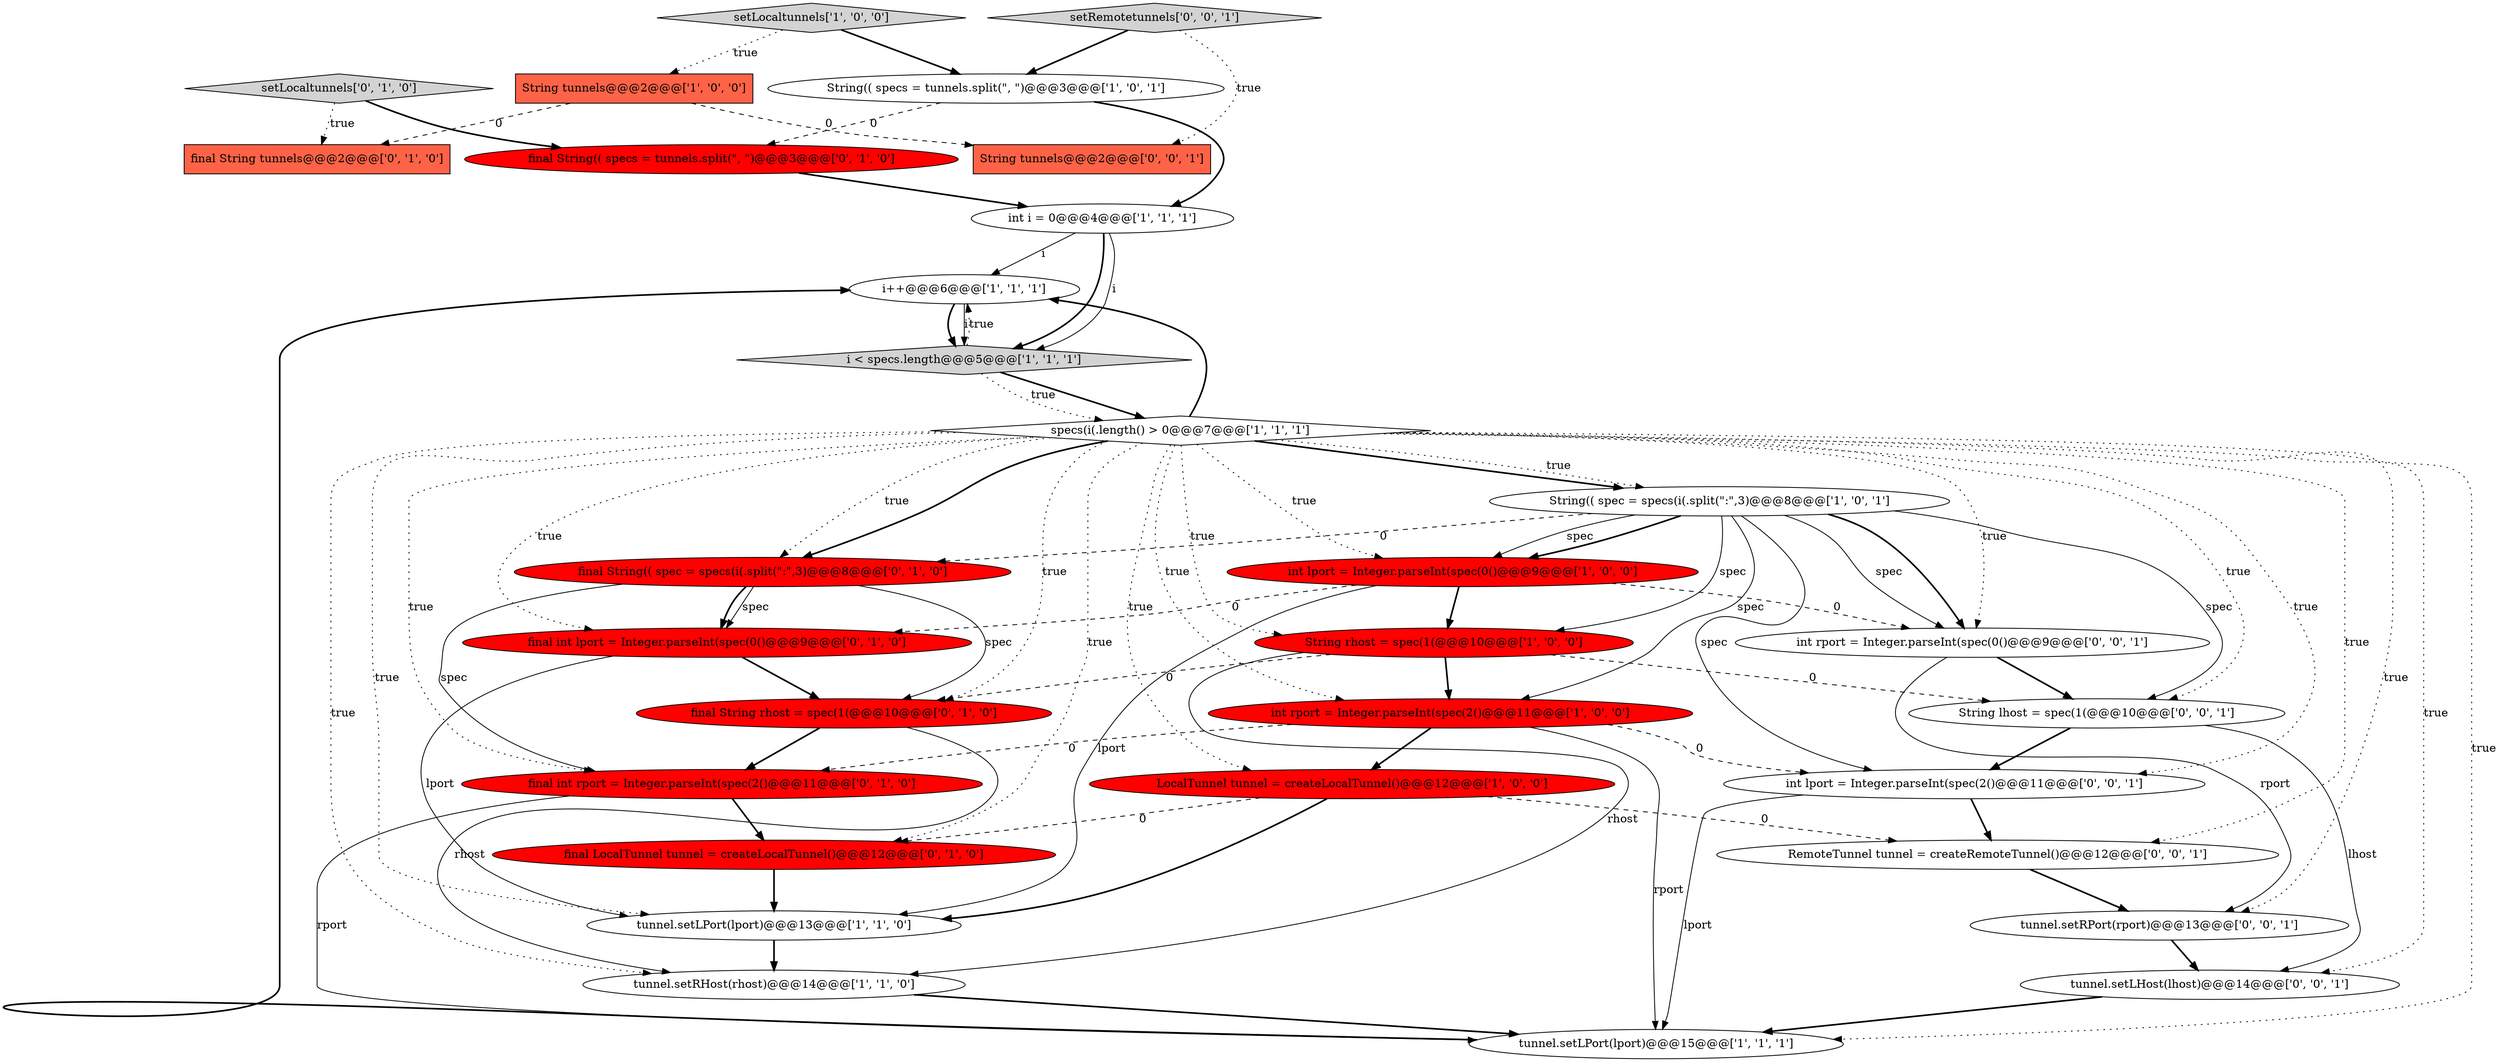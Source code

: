 digraph {
22 [style = filled, label = "setLocaltunnels['0', '1', '0']", fillcolor = lightgray, shape = diamond image = "AAA0AAABBB2BBB"];
17 [style = filled, label = "final String tunnels@@@2@@@['0', '1', '0']", fillcolor = tomato, shape = box image = "AAA1AAABBB2BBB"];
4 [style = filled, label = "tunnel.setLPort(lport)@@@13@@@['1', '1', '0']", fillcolor = white, shape = ellipse image = "AAA0AAABBB1BBB"];
20 [style = filled, label = "final String rhost = spec(1(@@@10@@@['0', '1', '0']", fillcolor = red, shape = ellipse image = "AAA1AAABBB2BBB"];
9 [style = filled, label = "String rhost = spec(1(@@@10@@@['1', '0', '0']", fillcolor = red, shape = ellipse image = "AAA1AAABBB1BBB"];
18 [style = filled, label = "final String(( specs = tunnels.split(\", \")@@@3@@@['0', '1', '0']", fillcolor = red, shape = ellipse image = "AAA1AAABBB2BBB"];
1 [style = filled, label = "tunnel.setRHost(rhost)@@@14@@@['1', '1', '0']", fillcolor = white, shape = ellipse image = "AAA0AAABBB1BBB"];
16 [style = filled, label = "final int lport = Integer.parseInt(spec(0()@@@9@@@['0', '1', '0']", fillcolor = red, shape = ellipse image = "AAA1AAABBB2BBB"];
6 [style = filled, label = "tunnel.setLPort(lport)@@@15@@@['1', '1', '1']", fillcolor = white, shape = ellipse image = "AAA0AAABBB1BBB"];
5 [style = filled, label = "String(( spec = specs(i(.split(\":\",3)@@@8@@@['1', '0', '1']", fillcolor = white, shape = ellipse image = "AAA0AAABBB1BBB"];
3 [style = filled, label = "i++@@@6@@@['1', '1', '1']", fillcolor = white, shape = ellipse image = "AAA0AAABBB1BBB"];
25 [style = filled, label = "RemoteTunnel tunnel = createRemoteTunnel()@@@12@@@['0', '0', '1']", fillcolor = white, shape = ellipse image = "AAA0AAABBB3BBB"];
23 [style = filled, label = "tunnel.setRPort(rport)@@@13@@@['0', '0', '1']", fillcolor = white, shape = ellipse image = "AAA0AAABBB3BBB"];
10 [style = filled, label = "String(( specs = tunnels.split(\", \")@@@3@@@['1', '0', '1']", fillcolor = white, shape = ellipse image = "AAA0AAABBB1BBB"];
28 [style = filled, label = "String tunnels@@@2@@@['0', '0', '1']", fillcolor = tomato, shape = box image = "AAA0AAABBB3BBB"];
14 [style = filled, label = "setLocaltunnels['1', '0', '0']", fillcolor = lightgray, shape = diamond image = "AAA0AAABBB1BBB"];
11 [style = filled, label = "LocalTunnel tunnel = createLocalTunnel()@@@12@@@['1', '0', '0']", fillcolor = red, shape = ellipse image = "AAA1AAABBB1BBB"];
0 [style = filled, label = "i < specs.length@@@5@@@['1', '1', '1']", fillcolor = lightgray, shape = diamond image = "AAA0AAABBB1BBB"];
29 [style = filled, label = "int rport = Integer.parseInt(spec(0()@@@9@@@['0', '0', '1']", fillcolor = white, shape = ellipse image = "AAA0AAABBB3BBB"];
8 [style = filled, label = "specs(i(.length() > 0@@@7@@@['1', '1', '1']", fillcolor = white, shape = diamond image = "AAA0AAABBB1BBB"];
30 [style = filled, label = "tunnel.setLHost(lhost)@@@14@@@['0', '0', '1']", fillcolor = white, shape = ellipse image = "AAA0AAABBB3BBB"];
15 [style = filled, label = "final LocalTunnel tunnel = createLocalTunnel()@@@12@@@['0', '1', '0']", fillcolor = red, shape = ellipse image = "AAA1AAABBB2BBB"];
21 [style = filled, label = "final int rport = Integer.parseInt(spec(2()@@@11@@@['0', '1', '0']", fillcolor = red, shape = ellipse image = "AAA1AAABBB2BBB"];
2 [style = filled, label = "int i = 0@@@4@@@['1', '1', '1']", fillcolor = white, shape = ellipse image = "AAA0AAABBB1BBB"];
19 [style = filled, label = "final String(( spec = specs(i(.split(\":\",3)@@@8@@@['0', '1', '0']", fillcolor = red, shape = ellipse image = "AAA1AAABBB2BBB"];
24 [style = filled, label = "String lhost = spec(1(@@@10@@@['0', '0', '1']", fillcolor = white, shape = ellipse image = "AAA0AAABBB3BBB"];
12 [style = filled, label = "int lport = Integer.parseInt(spec(0()@@@9@@@['1', '0', '0']", fillcolor = red, shape = ellipse image = "AAA1AAABBB1BBB"];
26 [style = filled, label = "setRemotetunnels['0', '0', '1']", fillcolor = lightgray, shape = diamond image = "AAA0AAABBB3BBB"];
27 [style = filled, label = "int lport = Integer.parseInt(spec(2()@@@11@@@['0', '0', '1']", fillcolor = white, shape = ellipse image = "AAA0AAABBB3BBB"];
7 [style = filled, label = "String tunnels@@@2@@@['1', '0', '0']", fillcolor = tomato, shape = box image = "AAA1AAABBB1BBB"];
13 [style = filled, label = "int rport = Integer.parseInt(spec(2()@@@11@@@['1', '0', '0']", fillcolor = red, shape = ellipse image = "AAA1AAABBB1BBB"];
6->3 [style = bold, label=""];
8->30 [style = dotted, label="true"];
13->6 [style = solid, label="rport"];
26->10 [style = bold, label=""];
21->15 [style = bold, label=""];
8->16 [style = dotted, label="true"];
19->20 [style = solid, label="spec"];
30->6 [style = bold, label=""];
12->9 [style = bold, label=""];
8->4 [style = dotted, label="true"];
5->27 [style = solid, label="spec"];
16->4 [style = solid, label="lport"];
5->13 [style = solid, label="spec"];
21->6 [style = solid, label="rport"];
13->21 [style = dashed, label="0"];
26->28 [style = dotted, label="true"];
14->7 [style = dotted, label="true"];
0->8 [style = bold, label=""];
8->20 [style = dotted, label="true"];
0->3 [style = dotted, label="true"];
24->27 [style = bold, label=""];
27->25 [style = bold, label=""];
10->18 [style = dashed, label="0"];
5->29 [style = bold, label=""];
23->30 [style = bold, label=""];
7->17 [style = dashed, label="0"];
14->10 [style = bold, label=""];
8->23 [style = dotted, label="true"];
5->29 [style = solid, label="spec"];
13->11 [style = bold, label=""];
2->3 [style = solid, label="i"];
3->0 [style = bold, label=""];
5->12 [style = solid, label="spec"];
0->8 [style = dotted, label="true"];
22->18 [style = bold, label=""];
8->12 [style = dotted, label="true"];
10->2 [style = bold, label=""];
8->29 [style = dotted, label="true"];
16->20 [style = bold, label=""];
8->19 [style = dotted, label="true"];
19->16 [style = solid, label="spec"];
5->24 [style = solid, label="spec"];
8->25 [style = dotted, label="true"];
8->21 [style = dotted, label="true"];
11->15 [style = dashed, label="0"];
9->1 [style = solid, label="rhost"];
11->4 [style = bold, label=""];
8->3 [style = bold, label=""];
8->15 [style = dotted, label="true"];
29->23 [style = solid, label="rport"];
8->24 [style = dotted, label="true"];
19->16 [style = bold, label=""];
2->0 [style = bold, label=""];
1->6 [style = bold, label=""];
8->6 [style = dotted, label="true"];
13->27 [style = dashed, label="0"];
7->28 [style = dashed, label="0"];
11->25 [style = dashed, label="0"];
2->0 [style = solid, label="i"];
8->11 [style = dotted, label="true"];
4->1 [style = bold, label=""];
8->13 [style = dotted, label="true"];
8->9 [style = dotted, label="true"];
27->6 [style = solid, label="lport"];
5->19 [style = dashed, label="0"];
5->9 [style = solid, label="spec"];
9->20 [style = dashed, label="0"];
9->24 [style = dashed, label="0"];
12->16 [style = dashed, label="0"];
25->23 [style = bold, label=""];
8->19 [style = bold, label=""];
19->21 [style = solid, label="spec"];
24->30 [style = solid, label="lhost"];
20->1 [style = solid, label="rhost"];
18->2 [style = bold, label=""];
20->21 [style = bold, label=""];
3->0 [style = solid, label="i"];
8->1 [style = dotted, label="true"];
8->5 [style = bold, label=""];
5->12 [style = bold, label=""];
8->5 [style = dotted, label="true"];
15->4 [style = bold, label=""];
12->29 [style = dashed, label="0"];
22->17 [style = dotted, label="true"];
12->4 [style = solid, label="lport"];
8->27 [style = dotted, label="true"];
29->24 [style = bold, label=""];
9->13 [style = bold, label=""];
}

